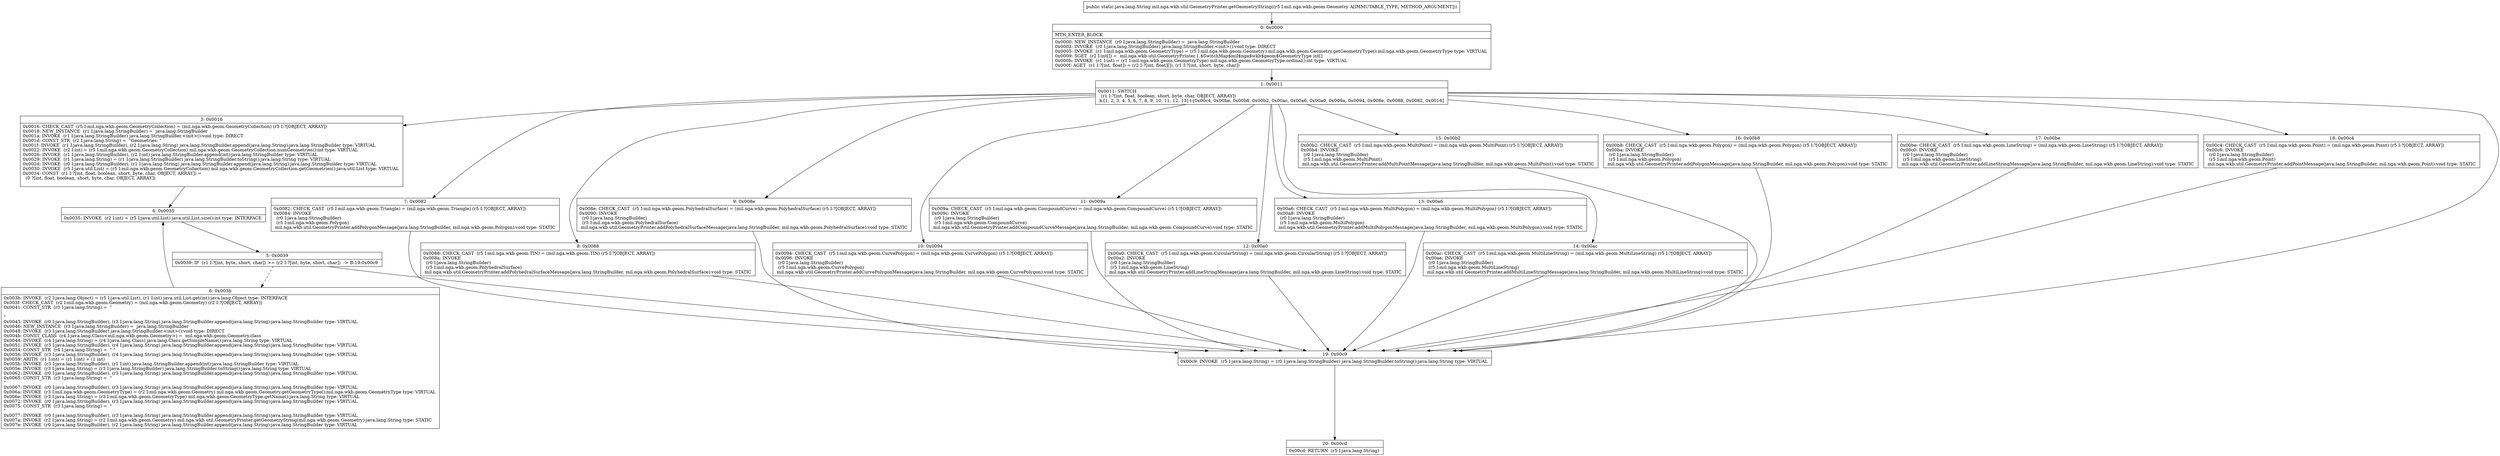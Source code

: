digraph "CFG formil.nga.wkb.util.GeometryPrinter.getGeometryString(Lmil\/nga\/wkb\/geom\/Geometry;)Ljava\/lang\/String;" {
Node_0 [shape=record,label="{0\:\ 0x0000|MTH_ENTER_BLOCK\l|0x0000: NEW_INSTANCE  (r0 I:java.lang.StringBuilder) =  java.lang.StringBuilder \l0x0002: INVOKE  (r0 I:java.lang.StringBuilder) java.lang.StringBuilder.\<init\>():void type: DIRECT \l0x0005: INVOKE  (r1 I:mil.nga.wkb.geom.GeometryType) = (r5 I:mil.nga.wkb.geom.Geometry) mil.nga.wkb.geom.Geometry.getGeometryType():mil.nga.wkb.geom.GeometryType type: VIRTUAL \l0x0009: SGET  (r2 I:int[]) =  mil.nga.wkb.util.GeometryPrinter.1.$SwitchMap$mil$nga$wkb$geom$GeometryType int[] \l0x000b: INVOKE  (r1 I:int) = (r1 I:mil.nga.wkb.geom.GeometryType) mil.nga.wkb.geom.GeometryType.ordinal():int type: VIRTUAL \l0x000f: AGET  (r1 I:?[int, float]) = (r2 I:?[int, float][]), (r1 I:?[int, short, byte, char]) \l}"];
Node_1 [shape=record,label="{1\:\ 0x0011|0x0011: SWITCH  \l  (r1 I:?[int, float, boolean, short, byte, char, OBJECT, ARRAY])\l k:[1, 2, 3, 4, 5, 6, 7, 8, 9, 10, 11, 12, 13] t:[0x00c4, 0x00be, 0x00b8, 0x00b2, 0x00ac, 0x00a6, 0x00a0, 0x009a, 0x0094, 0x008e, 0x0088, 0x0082, 0x0016] \l}"];
Node_3 [shape=record,label="{3\:\ 0x0016|0x0016: CHECK_CAST  (r5 I:mil.nga.wkb.geom.GeometryCollection) = (mil.nga.wkb.geom.GeometryCollection) (r5 I:?[OBJECT, ARRAY]) \l0x0018: NEW_INSTANCE  (r1 I:java.lang.StringBuilder) =  java.lang.StringBuilder \l0x001a: INVOKE  (r1 I:java.lang.StringBuilder) java.lang.StringBuilder.\<init\>():void type: DIRECT \l0x001d: CONST_STR  (r2 I:java.lang.String) =  \"Geometries: \" \l0x001f: INVOKE  (r1 I:java.lang.StringBuilder), (r2 I:java.lang.String) java.lang.StringBuilder.append(java.lang.String):java.lang.StringBuilder type: VIRTUAL \l0x0022: INVOKE  (r2 I:int) = (r5 I:mil.nga.wkb.geom.GeometryCollection) mil.nga.wkb.geom.GeometryCollection.numGeometries():int type: VIRTUAL \l0x0026: INVOKE  (r1 I:java.lang.StringBuilder), (r2 I:int) java.lang.StringBuilder.append(int):java.lang.StringBuilder type: VIRTUAL \l0x0029: INVOKE  (r1 I:java.lang.String) = (r1 I:java.lang.StringBuilder) java.lang.StringBuilder.toString():java.lang.String type: VIRTUAL \l0x002d: INVOKE  (r0 I:java.lang.StringBuilder), (r1 I:java.lang.String) java.lang.StringBuilder.append(java.lang.String):java.lang.StringBuilder type: VIRTUAL \l0x0030: INVOKE  (r5 I:java.util.List) = (r5 I:mil.nga.wkb.geom.GeometryCollection) mil.nga.wkb.geom.GeometryCollection.getGeometries():java.util.List type: VIRTUAL \l0x0034: CONST  (r1 I:?[int, float, boolean, short, byte, char, OBJECT, ARRAY]) = \l  (0 ?[int, float, boolean, short, byte, char, OBJECT, ARRAY])\l \l}"];
Node_4 [shape=record,label="{4\:\ 0x0035|0x0035: INVOKE  (r2 I:int) = (r5 I:java.util.List) java.util.List.size():int type: INTERFACE \l}"];
Node_5 [shape=record,label="{5\:\ 0x0039|0x0039: IF  (r1 I:?[int, byte, short, char]) \>= (r2 I:?[int, byte, short, char])  \-\> B:19:0x00c9 \l}"];
Node_6 [shape=record,label="{6\:\ 0x003b|0x003b: INVOKE  (r2 I:java.lang.Object) = (r5 I:java.util.List), (r1 I:int) java.util.List.get(int):java.lang.Object type: INTERFACE \l0x003f: CHECK_CAST  (r2 I:mil.nga.wkb.geom.Geometry) = (mil.nga.wkb.geom.Geometry) (r2 I:?[OBJECT, ARRAY]) \l0x0041: CONST_STR  (r3 I:java.lang.String) =  \"\l\l\" \l0x0043: INVOKE  (r0 I:java.lang.StringBuilder), (r3 I:java.lang.String) java.lang.StringBuilder.append(java.lang.String):java.lang.StringBuilder type: VIRTUAL \l0x0046: NEW_INSTANCE  (r3 I:java.lang.StringBuilder) =  java.lang.StringBuilder \l0x0048: INVOKE  (r3 I:java.lang.StringBuilder) java.lang.StringBuilder.\<init\>():void type: DIRECT \l0x004b: CONST_CLASS  (r4 I:java.lang.Class\<mil.nga.wkb.geom.Geometry\>) =  mil.nga.wkb.geom.Geometry.class \l0x004d: INVOKE  (r4 I:java.lang.String) = (r4 I:java.lang.Class) java.lang.Class.getSimpleName():java.lang.String type: VIRTUAL \l0x0051: INVOKE  (r3 I:java.lang.StringBuilder), (r4 I:java.lang.String) java.lang.StringBuilder.append(java.lang.String):java.lang.StringBuilder type: VIRTUAL \l0x0054: CONST_STR  (r4 I:java.lang.String) =  \" \" \l0x0056: INVOKE  (r3 I:java.lang.StringBuilder), (r4 I:java.lang.String) java.lang.StringBuilder.append(java.lang.String):java.lang.StringBuilder type: VIRTUAL \l0x0059: ARITH  (r1 I:int) = (r1 I:int) + (1 int) \l0x005b: INVOKE  (r3 I:java.lang.StringBuilder), (r1 I:int) java.lang.StringBuilder.append(int):java.lang.StringBuilder type: VIRTUAL \l0x005e: INVOKE  (r3 I:java.lang.String) = (r3 I:java.lang.StringBuilder) java.lang.StringBuilder.toString():java.lang.String type: VIRTUAL \l0x0062: INVOKE  (r0 I:java.lang.StringBuilder), (r3 I:java.lang.String) java.lang.StringBuilder.append(java.lang.String):java.lang.StringBuilder type: VIRTUAL \l0x0065: CONST_STR  (r3 I:java.lang.String) =  \"\l\" \l0x0067: INVOKE  (r0 I:java.lang.StringBuilder), (r3 I:java.lang.String) java.lang.StringBuilder.append(java.lang.String):java.lang.StringBuilder type: VIRTUAL \l0x006a: INVOKE  (r3 I:mil.nga.wkb.geom.GeometryType) = (r2 I:mil.nga.wkb.geom.Geometry) mil.nga.wkb.geom.Geometry.getGeometryType():mil.nga.wkb.geom.GeometryType type: VIRTUAL \l0x006e: INVOKE  (r3 I:java.lang.String) = (r3 I:mil.nga.wkb.geom.GeometryType) mil.nga.wkb.geom.GeometryType.getName():java.lang.String type: VIRTUAL \l0x0072: INVOKE  (r0 I:java.lang.StringBuilder), (r3 I:java.lang.String) java.lang.StringBuilder.append(java.lang.String):java.lang.StringBuilder type: VIRTUAL \l0x0075: CONST_STR  (r3 I:java.lang.String) =  \"\l\" \l0x0077: INVOKE  (r0 I:java.lang.StringBuilder), (r3 I:java.lang.String) java.lang.StringBuilder.append(java.lang.String):java.lang.StringBuilder type: VIRTUAL \l0x007a: INVOKE  (r2 I:java.lang.String) = (r2 I:mil.nga.wkb.geom.Geometry) mil.nga.wkb.util.GeometryPrinter.getGeometryString(mil.nga.wkb.geom.Geometry):java.lang.String type: STATIC \l0x007e: INVOKE  (r0 I:java.lang.StringBuilder), (r2 I:java.lang.String) java.lang.StringBuilder.append(java.lang.String):java.lang.StringBuilder type: VIRTUAL \l}"];
Node_7 [shape=record,label="{7\:\ 0x0082|0x0082: CHECK_CAST  (r5 I:mil.nga.wkb.geom.Triangle) = (mil.nga.wkb.geom.Triangle) (r5 I:?[OBJECT, ARRAY]) \l0x0084: INVOKE  \l  (r0 I:java.lang.StringBuilder)\l  (r5 I:mil.nga.wkb.geom.Polygon)\l mil.nga.wkb.util.GeometryPrinter.addPolygonMessage(java.lang.StringBuilder, mil.nga.wkb.geom.Polygon):void type: STATIC \l}"];
Node_8 [shape=record,label="{8\:\ 0x0088|0x0088: CHECK_CAST  (r5 I:mil.nga.wkb.geom.TIN) = (mil.nga.wkb.geom.TIN) (r5 I:?[OBJECT, ARRAY]) \l0x008a: INVOKE  \l  (r0 I:java.lang.StringBuilder)\l  (r5 I:mil.nga.wkb.geom.PolyhedralSurface)\l mil.nga.wkb.util.GeometryPrinter.addPolyhedralSurfaceMessage(java.lang.StringBuilder, mil.nga.wkb.geom.PolyhedralSurface):void type: STATIC \l}"];
Node_9 [shape=record,label="{9\:\ 0x008e|0x008e: CHECK_CAST  (r5 I:mil.nga.wkb.geom.PolyhedralSurface) = (mil.nga.wkb.geom.PolyhedralSurface) (r5 I:?[OBJECT, ARRAY]) \l0x0090: INVOKE  \l  (r0 I:java.lang.StringBuilder)\l  (r5 I:mil.nga.wkb.geom.PolyhedralSurface)\l mil.nga.wkb.util.GeometryPrinter.addPolyhedralSurfaceMessage(java.lang.StringBuilder, mil.nga.wkb.geom.PolyhedralSurface):void type: STATIC \l}"];
Node_10 [shape=record,label="{10\:\ 0x0094|0x0094: CHECK_CAST  (r5 I:mil.nga.wkb.geom.CurvePolygon) = (mil.nga.wkb.geom.CurvePolygon) (r5 I:?[OBJECT, ARRAY]) \l0x0096: INVOKE  \l  (r0 I:java.lang.StringBuilder)\l  (r5 I:mil.nga.wkb.geom.CurvePolygon)\l mil.nga.wkb.util.GeometryPrinter.addCurvePolygonMessage(java.lang.StringBuilder, mil.nga.wkb.geom.CurvePolygon):void type: STATIC \l}"];
Node_11 [shape=record,label="{11\:\ 0x009a|0x009a: CHECK_CAST  (r5 I:mil.nga.wkb.geom.CompoundCurve) = (mil.nga.wkb.geom.CompoundCurve) (r5 I:?[OBJECT, ARRAY]) \l0x009c: INVOKE  \l  (r0 I:java.lang.StringBuilder)\l  (r5 I:mil.nga.wkb.geom.CompoundCurve)\l mil.nga.wkb.util.GeometryPrinter.addCompoundCurveMessage(java.lang.StringBuilder, mil.nga.wkb.geom.CompoundCurve):void type: STATIC \l}"];
Node_12 [shape=record,label="{12\:\ 0x00a0|0x00a0: CHECK_CAST  (r5 I:mil.nga.wkb.geom.CircularString) = (mil.nga.wkb.geom.CircularString) (r5 I:?[OBJECT, ARRAY]) \l0x00a2: INVOKE  \l  (r0 I:java.lang.StringBuilder)\l  (r5 I:mil.nga.wkb.geom.LineString)\l mil.nga.wkb.util.GeometryPrinter.addLineStringMessage(java.lang.StringBuilder, mil.nga.wkb.geom.LineString):void type: STATIC \l}"];
Node_13 [shape=record,label="{13\:\ 0x00a6|0x00a6: CHECK_CAST  (r5 I:mil.nga.wkb.geom.MultiPolygon) = (mil.nga.wkb.geom.MultiPolygon) (r5 I:?[OBJECT, ARRAY]) \l0x00a8: INVOKE  \l  (r0 I:java.lang.StringBuilder)\l  (r5 I:mil.nga.wkb.geom.MultiPolygon)\l mil.nga.wkb.util.GeometryPrinter.addMultiPolygonMessage(java.lang.StringBuilder, mil.nga.wkb.geom.MultiPolygon):void type: STATIC \l}"];
Node_14 [shape=record,label="{14\:\ 0x00ac|0x00ac: CHECK_CAST  (r5 I:mil.nga.wkb.geom.MultiLineString) = (mil.nga.wkb.geom.MultiLineString) (r5 I:?[OBJECT, ARRAY]) \l0x00ae: INVOKE  \l  (r0 I:java.lang.StringBuilder)\l  (r5 I:mil.nga.wkb.geom.MultiLineString)\l mil.nga.wkb.util.GeometryPrinter.addMultiLineStringMessage(java.lang.StringBuilder, mil.nga.wkb.geom.MultiLineString):void type: STATIC \l}"];
Node_15 [shape=record,label="{15\:\ 0x00b2|0x00b2: CHECK_CAST  (r5 I:mil.nga.wkb.geom.MultiPoint) = (mil.nga.wkb.geom.MultiPoint) (r5 I:?[OBJECT, ARRAY]) \l0x00b4: INVOKE  \l  (r0 I:java.lang.StringBuilder)\l  (r5 I:mil.nga.wkb.geom.MultiPoint)\l mil.nga.wkb.util.GeometryPrinter.addMultiPointMessage(java.lang.StringBuilder, mil.nga.wkb.geom.MultiPoint):void type: STATIC \l}"];
Node_16 [shape=record,label="{16\:\ 0x00b8|0x00b8: CHECK_CAST  (r5 I:mil.nga.wkb.geom.Polygon) = (mil.nga.wkb.geom.Polygon) (r5 I:?[OBJECT, ARRAY]) \l0x00ba: INVOKE  \l  (r0 I:java.lang.StringBuilder)\l  (r5 I:mil.nga.wkb.geom.Polygon)\l mil.nga.wkb.util.GeometryPrinter.addPolygonMessage(java.lang.StringBuilder, mil.nga.wkb.geom.Polygon):void type: STATIC \l}"];
Node_17 [shape=record,label="{17\:\ 0x00be|0x00be: CHECK_CAST  (r5 I:mil.nga.wkb.geom.LineString) = (mil.nga.wkb.geom.LineString) (r5 I:?[OBJECT, ARRAY]) \l0x00c0: INVOKE  \l  (r0 I:java.lang.StringBuilder)\l  (r5 I:mil.nga.wkb.geom.LineString)\l mil.nga.wkb.util.GeometryPrinter.addLineStringMessage(java.lang.StringBuilder, mil.nga.wkb.geom.LineString):void type: STATIC \l}"];
Node_18 [shape=record,label="{18\:\ 0x00c4|0x00c4: CHECK_CAST  (r5 I:mil.nga.wkb.geom.Point) = (mil.nga.wkb.geom.Point) (r5 I:?[OBJECT, ARRAY]) \l0x00c6: INVOKE  \l  (r0 I:java.lang.StringBuilder)\l  (r5 I:mil.nga.wkb.geom.Point)\l mil.nga.wkb.util.GeometryPrinter.addPointMessage(java.lang.StringBuilder, mil.nga.wkb.geom.Point):void type: STATIC \l}"];
Node_19 [shape=record,label="{19\:\ 0x00c9|0x00c9: INVOKE  (r5 I:java.lang.String) = (r0 I:java.lang.StringBuilder) java.lang.StringBuilder.toString():java.lang.String type: VIRTUAL \l}"];
Node_20 [shape=record,label="{20\:\ 0x00cd|0x00cd: RETURN  (r5 I:java.lang.String) \l}"];
MethodNode[shape=record,label="{public static java.lang.String mil.nga.wkb.util.GeometryPrinter.getGeometryString((r5 I:mil.nga.wkb.geom.Geometry A[IMMUTABLE_TYPE, METHOD_ARGUMENT])) }"];
MethodNode -> Node_0;
Node_0 -> Node_1;
Node_1 -> Node_3;
Node_1 -> Node_7;
Node_1 -> Node_8;
Node_1 -> Node_9;
Node_1 -> Node_10;
Node_1 -> Node_11;
Node_1 -> Node_12;
Node_1 -> Node_13;
Node_1 -> Node_14;
Node_1 -> Node_15;
Node_1 -> Node_16;
Node_1 -> Node_17;
Node_1 -> Node_18;
Node_1 -> Node_19;
Node_3 -> Node_4;
Node_4 -> Node_5;
Node_5 -> Node_6[style=dashed];
Node_5 -> Node_19;
Node_6 -> Node_4;
Node_7 -> Node_19;
Node_8 -> Node_19;
Node_9 -> Node_19;
Node_10 -> Node_19;
Node_11 -> Node_19;
Node_12 -> Node_19;
Node_13 -> Node_19;
Node_14 -> Node_19;
Node_15 -> Node_19;
Node_16 -> Node_19;
Node_17 -> Node_19;
Node_18 -> Node_19;
Node_19 -> Node_20;
}

